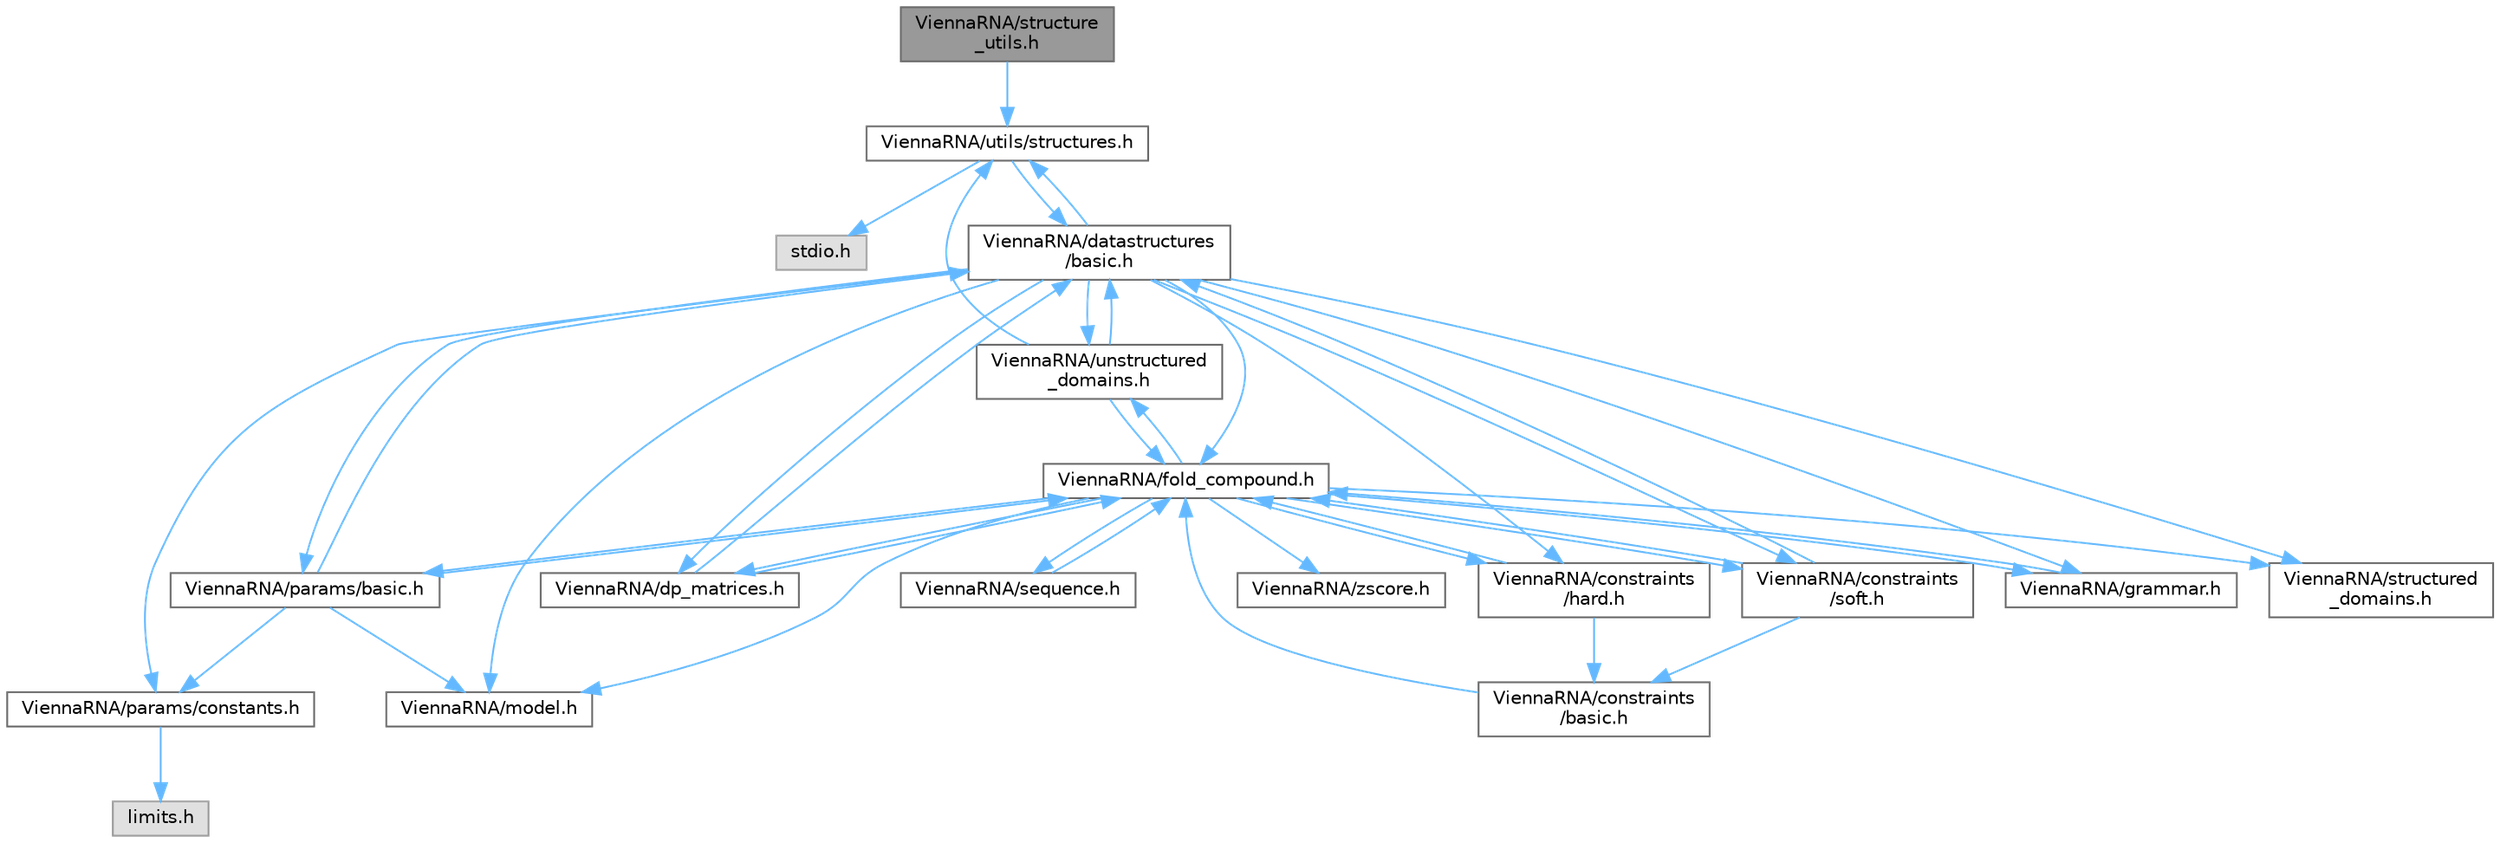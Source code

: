 digraph "ViennaRNA/structure_utils.h"
{
 // INTERACTIVE_SVG=YES
 // LATEX_PDF_SIZE
  bgcolor="transparent";
  edge [fontname=Helvetica,fontsize=10,labelfontname=Helvetica,labelfontsize=10];
  node [fontname=Helvetica,fontsize=10,shape=box,height=0.2,width=0.4];
  Node1 [label="ViennaRNA/structure\l_utils.h",height=0.2,width=0.4,color="gray40", fillcolor="grey60", style="filled", fontcolor="black",tooltip="Use ViennaRNA/utils/structures.h instead."];
  Node1 -> Node2 [color="steelblue1",style="solid"];
  Node2 [label="ViennaRNA/utils/structures.h",height=0.2,width=0.4,color="grey40", fillcolor="white", style="filled",URL="$utils_2structures_8h.html",tooltip="Various utility- and helper-functions for secondary structure parsing, converting,..."];
  Node2 -> Node3 [color="steelblue1",style="solid"];
  Node3 [label="stdio.h",height=0.2,width=0.4,color="grey60", fillcolor="#E0E0E0", style="filled",tooltip=" "];
  Node2 -> Node4 [color="steelblue1",style="solid"];
  Node4 [label="ViennaRNA/datastructures\l/basic.h",height=0.2,width=0.4,color="grey40", fillcolor="white", style="filled",URL="$datastructures_2basic_8h.html",tooltip="Various data structures and pre-processor macros."];
  Node4 -> Node5 [color="steelblue1",style="solid"];
  Node5 [label="ViennaRNA/params/constants.h",height=0.2,width=0.4,color="grey40", fillcolor="white", style="filled",URL="$constants_8h.html",tooltip="Energy parameter constants."];
  Node5 -> Node6 [color="steelblue1",style="solid"];
  Node6 [label="limits.h",height=0.2,width=0.4,color="grey60", fillcolor="#E0E0E0", style="filled",tooltip=" "];
  Node4 -> Node7 [color="steelblue1",style="solid"];
  Node7 [label="ViennaRNA/fold_compound.h",height=0.2,width=0.4,color="grey40", fillcolor="white", style="filled",URL="$fold__compound_8h.html",tooltip="The Basic Fold Compound API."];
  Node7 -> Node8 [color="steelblue1",style="solid"];
  Node8 [label="ViennaRNA/model.h",height=0.2,width=0.4,color="grey40", fillcolor="white", style="filled",URL="$model_8h.html",tooltip="The model details data structure and its corresponding modifiers."];
  Node7 -> Node9 [color="steelblue1",style="solid"];
  Node9 [label="ViennaRNA/params/basic.h",height=0.2,width=0.4,color="grey40", fillcolor="white", style="filled",URL="$params_2basic_8h.html",tooltip="Functions to deal with sets of energy parameters."];
  Node9 -> Node5 [color="steelblue1",style="solid"];
  Node9 -> Node4 [color="steelblue1",style="solid"];
  Node9 -> Node7 [color="steelblue1",style="solid"];
  Node9 -> Node8 [color="steelblue1",style="solid"];
  Node7 -> Node10 [color="steelblue1",style="solid"];
  Node10 [label="ViennaRNA/sequence.h",height=0.2,width=0.4,color="grey40", fillcolor="white", style="filled",URL="$sequence_8h.html",tooltip="Functions and data structures related to sequence representations ,."];
  Node10 -> Node7 [color="steelblue1",style="solid"];
  Node7 -> Node11 [color="steelblue1",style="solid"];
  Node11 [label="ViennaRNA/dp_matrices.h",height=0.2,width=0.4,color="grey40", fillcolor="white", style="filled",URL="$dp__matrices_8h.html",tooltip="Functions to deal with standard dynamic programming (DP) matrices."];
  Node11 -> Node4 [color="steelblue1",style="solid"];
  Node11 -> Node7 [color="steelblue1",style="solid"];
  Node7 -> Node12 [color="steelblue1",style="solid"];
  Node12 [label="ViennaRNA/constraints\l/hard.h",height=0.2,width=0.4,color="grey40", fillcolor="white", style="filled",URL="$hard_8h.html",tooltip="Functions and data structures for handling of secondary structure hard constraints."];
  Node12 -> Node7 [color="steelblue1",style="solid"];
  Node12 -> Node13 [color="steelblue1",style="solid"];
  Node13 [label="ViennaRNA/constraints\l/basic.h",height=0.2,width=0.4,color="grey40", fillcolor="white", style="filled",URL="$constraints_2basic_8h.html",tooltip="Functions and data structures for constraining secondary structure predictions and evaluation."];
  Node13 -> Node7 [color="steelblue1",style="solid"];
  Node7 -> Node14 [color="steelblue1",style="solid"];
  Node14 [label="ViennaRNA/constraints\l/soft.h",height=0.2,width=0.4,color="grey40", fillcolor="white", style="filled",URL="$soft_8h.html",tooltip="Functions and data structures for secondary structure soft constraints."];
  Node14 -> Node4 [color="steelblue1",style="solid"];
  Node14 -> Node7 [color="steelblue1",style="solid"];
  Node14 -> Node13 [color="steelblue1",style="solid"];
  Node7 -> Node15 [color="steelblue1",style="solid"];
  Node15 [label="ViennaRNA/grammar.h",height=0.2,width=0.4,color="grey40", fillcolor="white", style="filled",URL="$grammar_8h.html",tooltip="Implementations for the RNA folding grammar."];
  Node15 -> Node7 [color="steelblue1",style="solid"];
  Node7 -> Node16 [color="steelblue1",style="solid"];
  Node16 [label="ViennaRNA/structured\l_domains.h",height=0.2,width=0.4,color="grey40", fillcolor="white", style="filled",URL="$structured__domains_8h.html",tooltip="This module provides interfaces that deal with additional structured domains in the folding grammar."];
  Node7 -> Node17 [color="steelblue1",style="solid"];
  Node17 [label="ViennaRNA/unstructured\l_domains.h",height=0.2,width=0.4,color="grey40", fillcolor="white", style="filled",URL="$unstructured__domains_8h.html",tooltip="Functions to modify unstructured domains, e.g. to incorporate ligands binding to unpaired stretches."];
  Node17 -> Node4 [color="steelblue1",style="solid"];
  Node17 -> Node7 [color="steelblue1",style="solid"];
  Node17 -> Node2 [color="steelblue1",style="solid"];
  Node7 -> Node18 [color="steelblue1",style="solid"];
  Node18 [label="ViennaRNA/zscore.h",height=0.2,width=0.4,color="grey40", fillcolor="white", style="filled",URL="$zscore_8h_source.html",tooltip=" "];
  Node4 -> Node8 [color="steelblue1",style="solid"];
  Node4 -> Node9 [color="steelblue1",style="solid"];
  Node4 -> Node11 [color="steelblue1",style="solid"];
  Node4 -> Node12 [color="steelblue1",style="solid"];
  Node4 -> Node14 [color="steelblue1",style="solid"];
  Node4 -> Node15 [color="steelblue1",style="solid"];
  Node4 -> Node16 [color="steelblue1",style="solid"];
  Node4 -> Node17 [color="steelblue1",style="solid"];
  Node4 -> Node2 [color="steelblue1",style="solid"];
}
